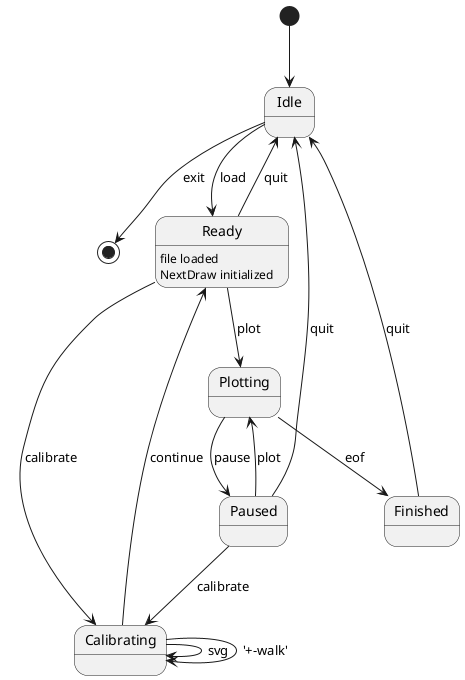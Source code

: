 @startuml
'https://plantuml.com/state-diagram

'scale 700 width

[*] --> Idle
Idle --> [*] : exit
Idle --> Ready : load
Ready --> Plotting : plot
Ready --> Idle : quit
Ready --> Calibrating : calibrate
Plotting --> Paused : pause
Paused --> Plotting : plot
Paused --> Calibrating: calibrate
Paused --> Idle : quit
Plotting --> Finished : eof
Finished --> Idle : quit
Calibrating --> Ready : continue
Calibrating --> Calibrating : svg
Calibrating --> Calibrating : '+-walk'
Ready : file loaded\nNextDraw initialized
@enduml
